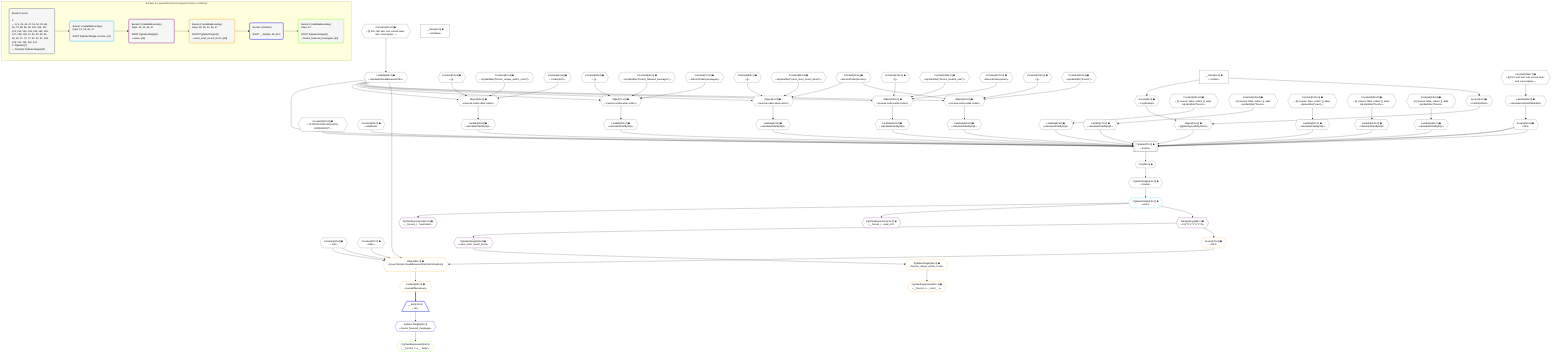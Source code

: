 %%{init: {'themeVariables': { 'fontSize': '12px'}}}%%
graph TD
    classDef path fill:#eee,stroke:#000,color:#000
    classDef plan fill:#fff,stroke-width:1px,color:#000
    classDef itemplan fill:#fff,stroke-width:2px,color:#000
    classDef unbatchedplan fill:#dff,stroke-width:1px,color:#000
    classDef sideeffectplan fill:#fcc,stroke-width:2px,color:#000
    classDef bucket fill:#f6f6f6,color:#000,stroke-width:2px,text-align:left


    %% plan dependencies
    PgSelect7[["PgSelect[7∈0] ➊<br />ᐸforumsᐳ"]]:::plan
    Object10{{"Object[10∈0] ➊<br />ᐸ{pgSettings,withPgClient}ᐳ"}}:::plan
    Constant132{{"Constant[132∈0] ➊<br />ᐸ'f1700000-0000-0000-0000-000000000f17'ᐳ"}}:::plan
    Constant29{{"Constant[29∈0] ➊<br />ᐸundefinedᐳ"}}:::plan
    Access50{{"Access[50∈0] ➊<br />ᐸ49.0ᐳ"}}:::plan
    Lambda55{{"Lambda[55∈0] ➊<br />ᐸcalculateOrderBySQLᐳ"}}:::plan
    Lambda60{{"Lambda[60∈0] ➊<br />ᐸcalculateOrderBySQLᐳ"}}:::plan
    Lambda72{{"Lambda[72∈0] ➊<br />ᐸcalculateOrderBySQLᐳ"}}:::plan
    Lambda77{{"Lambda[77∈0] ➊<br />ᐸcalculateOrderBySQLᐳ"}}:::plan
    Lambda92{{"Lambda[92∈0] ➊<br />ᐸcalculateOrderBySQLᐳ"}}:::plan
    Lambda97{{"Lambda[97∈0] ➊<br />ᐸcalculateOrderBySQLᐳ"}}:::plan
    Lambda109{{"Lambda[109∈0] ➊<br />ᐸcalculateOrderBySQLᐳ"}}:::plan
    Lambda114{{"Lambda[114∈0] ➊<br />ᐸcalculateOrderBySQLᐳ"}}:::plan
    Lambda46{{"Lambda[46∈0] ➊<br />ᐸcalculateShouldReverseOrderᐳ"}}:::plan
    Lambda126{{"Lambda[126∈0] ➊<br />ᐸcalculateOrderBySQLᐳ"}}:::plan
    Lambda131{{"Lambda[131∈0] ➊<br />ᐸcalculateOrderBySQLᐳ"}}:::plan
    Object10 & Constant132 & Constant29 & Access50 & Lambda55 & Lambda60 & Lambda72 & Lambda77 & Lambda92 & Lambda97 & Access50 & Lambda109 & Lambda114 & Lambda46 & Access50 & Lambda126 & Lambda131 --> PgSelect7
    Object54{{"Object[54∈0] ➊<br />ᐸ{reverse,orders,alias,codec}ᐳ"}}:::plan
    Constant51{{"Constant[51∈0] ➊<br />ᐸ[]ᐳ"}}:::plan
    Constant52{{"Constant[52∈0] ➊<br />ᐸsql.identifier(”forums_unique_author_count”)ᐳ"}}:::plan
    Constant53{{"Constant[53∈0] ➊<br />ᐸCodec(int4)ᐳ"}}:::plan
    Lambda46 & Constant51 & Constant52 & Constant53 --> Object54
    Object71{{"Object[71∈0] ➊<br />ᐸ{reverse,orders,alias,codec}ᐳ"}}:::plan
    Constant68{{"Constant[68∈0] ➊<br />ᐸ[]ᐳ"}}:::plan
    Constant69{{"Constant[69∈0] ➊<br />ᐸsql.identifier(”forums_featured_messages”)ᐳ"}}:::plan
    Constant70{{"Constant[70∈0] ➊<br />ᐸRecordCodec(messages)ᐳ"}}:::plan
    Lambda46 & Constant68 & Constant69 & Constant70 --> Object71
    Object91{{"Object[91∈0] ➊<br />ᐸ{reverse,orders,alias,codec}ᐳ"}}:::plan
    Constant88{{"Constant[88∈0] ➊<br />ᐸ[]ᐳ"}}:::plan
    Constant89{{"Constant[89∈0] ➊<br />ᐸsql.identifier(”users_most_recent_forum”)ᐳ"}}:::plan
    Constant90{{"Constant[90∈0] ➊<br />ᐸRecordCodec(forums)ᐳ"}}:::plan
    Lambda46 & Constant88 & Constant89 & Constant90 --> Object91
    Object108{{"Object[108∈0] ➊<br />ᐸ{reverse,orders,alias,codec}ᐳ"}}:::plan
    Constant105{{"Constant[105∈0] ➊<br />ᐸ[]ᐳ"}}:::plan
    Constant106{{"Constant[106∈0] ➊<br />ᐸsql.identifier(”forums_random_user”)ᐳ"}}:::plan
    Constant107{{"Constant[107∈0] ➊<br />ᐸRecordCodec(users)ᐳ"}}:::plan
    Lambda46 & Constant105 & Constant106 & Constant107 --> Object108
    Object125{{"Object[125∈0] ➊<br />ᐸ{reverse,orders,alias,codec}ᐳ"}}:::plan
    Constant122{{"Constant[122∈0] ➊<br />ᐸ[]ᐳ"}}:::plan
    Constant123{{"Constant[123∈0] ➊<br />ᐸsql.identifier(”forums”)ᐳ"}}:::plan
    Lambda46 & Constant122 & Constant123 & Constant90 --> Object125
    Access8{{"Access[8∈0] ➊<br />ᐸ2.pgSettingsᐳ"}}:::plan
    Access9{{"Access[9∈0] ➊<br />ᐸ2.withPgClientᐳ"}}:::plan
    Access8 & Access9 --> Object10
    __Value2["__Value[2∈0] ➊<br />ᐸcontextᐳ"]:::plan
    __Value2 --> Access8
    __Value2 --> Access9
    First11{{"First[11∈0] ➊"}}:::plan
    PgSelect7 --> First11
    PgSelectSingle12{{"PgSelectSingle[12∈0] ➊<br />ᐸforumsᐳ"}}:::plan
    First11 --> PgSelectSingle12
    Constant133{{"Constant[133∈0] ➊<br />ᐸ§{ first: null, last: null, cursorLower: null, cursorUpper: ᐳ"}}:::plan
    Constant133 --> Lambda46
    Lambda49{{"Lambda[49∈0] ➊<br />ᐸcalculateLimitAndOffsetSQLᐳ"}}:::plan
    Constant134{{"Constant[134∈0] ➊<br />ᐸ§{ first: null, last: null, cursorLower: null, cursorUpper: ᐳ"}}:::plan
    Constant134 --> Lambda49
    Lambda49 --> Access50
    Object54 --> Lambda55
    Constant135{{"Constant[135∈0] ➊<br />ᐸ§{ reverse: false, orders: [], alias: sql.identifier(”forumsᐳ"}}:::plan
    Constant135 --> Lambda60
    Object71 --> Lambda72
    Constant136{{"Constant[136∈0] ➊<br />ᐸ§{ reverse: false, orders: [], alias: sql.identifier(”forumsᐳ"}}:::plan
    Constant136 --> Lambda77
    Object91 --> Lambda92
    Constant137{{"Constant[137∈0] ➊<br />ᐸ§{ reverse: false, orders: [], alias: sql.identifier(”users_ᐳ"}}:::plan
    Constant137 --> Lambda97
    Object108 --> Lambda109
    Constant138{{"Constant[138∈0] ➊<br />ᐸ§{ reverse: false, orders: [], alias: sql.identifier(”forumsᐳ"}}:::plan
    Constant138 --> Lambda114
    Object125 --> Lambda126
    Constant139{{"Constant[139∈0] ➊<br />ᐸ§{ reverse: false, orders: [], alias: sql.identifier(”forumsᐳ"}}:::plan
    Constant139 --> Lambda131
    __Value4["__Value[4∈0] ➊<br />ᐸrootValueᐳ"]:::plan
    Constant44{{"Constant[44∈0] ➊<br />ᐸnullᐳ"}}:::plan
    Constant47{{"Constant[47∈0] ➊<br />ᐸfalseᐳ"}}:::plan
    PgSelectSingle19{{"PgSelectSingle[19∈1] ➊<br />ᐸusersᐳ"}}:::plan
    PgSelectSingle12 --> PgSelectSingle19
    PgClassExpression20{{"PgClassExpression[20∈2] ➊<br />ᐸ__forums_r...”username”ᐳ"}}:::plan
    PgSelectSingle19 --> PgClassExpression20
    PgClassExpression21{{"PgClassExpression[21∈2] ➊<br />ᐸ__forums_r...vatar_url”ᐳ"}}:::plan
    PgSelectSingle19 --> PgClassExpression21
    PgSelectSingle28{{"PgSelectSingle[28∈2] ➊<br />ᐸusers_most_recent_forumᐳ"}}:::plan
    RemapKeys98{{"RemapKeys[98∈2] ➊<br />ᐸ19:{”0”:2,”1”:3,”2”:4}ᐳ"}}:::plan
    RemapKeys98 --> PgSelectSingle28
    PgSelectSingle19 --> RemapKeys98
    Object81{{"Object[81∈3] ➊<br />ᐸ{rows,first,last,shouldReverseOrder,fetchOneExtra}ᐳ"}}:::plan
    Access79{{"Access[79∈3] ➊<br />ᐸ98.1ᐳ"}}:::plan
    Access79 & Constant44 & Constant44 & Lambda46 & Constant47 --> Object81
    PgSelectSingle36{{"PgSelectSingle[36∈3] ➊<br />ᐸforums_unique_author_countᐳ"}}:::plan
    PgSelectSingle28 --> PgSelectSingle36
    PgClassExpression37{{"PgClassExpression[37∈3] ➊<br />ᐸ__forums_u..._count__.vᐳ"}}:::plan
    PgSelectSingle36 --> PgClassExpression37
    RemapKeys98 --> Access79
    Lambda82{{"Lambda[82∈3] ➊<br />ᐸreverseIfNecessaryᐳ"}}:::plan
    Object81 --> Lambda82
    __Item41[/"__Item[41∈4]<br />ᐸ82ᐳ"\]:::itemplan
    Lambda82 ==> __Item41
    PgSelectSingle42{{"PgSelectSingle[42∈4]<br />ᐸforums_featured_messagesᐳ"}}:::plan
    __Item41 --> PgSelectSingle42
    PgClassExpression43{{"PgClassExpression[43∈5]<br />ᐸ__forums_f...s__.”body”ᐳ"}}:::plan
    PgSelectSingle42 --> PgClassExpression43

    %% define steps

    subgraph "Buckets for queries/functions/computed-column-combined"
    Bucket0("Bucket 0 (root)<br /><br />1: <br />ᐳ: 8, 9, 29, 44, 47, 51, 52, 53, 68, 69, 70, 88, 89, 90, 105, 106, 107, 122, 123, 132, 133, 134, 135, 136, 137, 138, 139, 10, 46, 49, 50, 54, 55, 60, 71, 72, 77, 91, 92, 97, 108, 109, 114, 125, 126, 131<br />2: PgSelect[7]<br />ᐳ: First[11], PgSelectSingle[12]"):::bucket
    classDef bucket0 stroke:#696969
    class Bucket0,__Value2,__Value4,PgSelect7,Access8,Access9,Object10,First11,PgSelectSingle12,Constant29,Constant44,Lambda46,Constant47,Lambda49,Access50,Constant51,Constant52,Constant53,Object54,Lambda55,Lambda60,Constant68,Constant69,Constant70,Object71,Lambda72,Lambda77,Constant88,Constant89,Constant90,Object91,Lambda92,Lambda97,Constant105,Constant106,Constant107,Object108,Lambda109,Lambda114,Constant122,Constant123,Object125,Lambda126,Lambda131,Constant132,Constant133,Constant134,Constant135,Constant136,Constant137,Constant138,Constant139 bucket0
    Bucket1("Bucket 1 (nullableBoundary)<br />Deps: 12, 44, 46, 47<br /><br />ROOT PgSelectSingleᐸforumsᐳ[12]"):::bucket
    classDef bucket1 stroke:#00bfff
    class Bucket1,PgSelectSingle19 bucket1
    Bucket2("Bucket 2 (nullableBoundary)<br />Deps: 19, 44, 46, 47<br /><br />ROOT PgSelectSingle{1}ᐸusersᐳ[19]"):::bucket
    classDef bucket2 stroke:#7f007f
    class Bucket2,PgClassExpression20,PgClassExpression21,PgSelectSingle28,RemapKeys98 bucket2
    Bucket3("Bucket 3 (nullableBoundary)<br />Deps: 28, 98, 44, 46, 47<br /><br />ROOT PgSelectSingle{2}ᐸusers_most_recent_forumᐳ[28]"):::bucket
    classDef bucket3 stroke:#ffa500
    class Bucket3,PgSelectSingle36,PgClassExpression37,Access79,Object81,Lambda82 bucket3
    Bucket4("Bucket 4 (listItem)<br /><br />ROOT __Item{4}ᐸ82ᐳ[41]"):::bucket
    classDef bucket4 stroke:#0000ff
    class Bucket4,__Item41,PgSelectSingle42 bucket4
    Bucket5("Bucket 5 (nullableBoundary)<br />Deps: 42<br /><br />ROOT PgSelectSingle{4}ᐸforums_featured_messagesᐳ[42]"):::bucket
    classDef bucket5 stroke:#7fff00
    class Bucket5,PgClassExpression43 bucket5
    Bucket0 --> Bucket1
    Bucket1 --> Bucket2
    Bucket2 --> Bucket3
    Bucket3 --> Bucket4
    Bucket4 --> Bucket5
    end